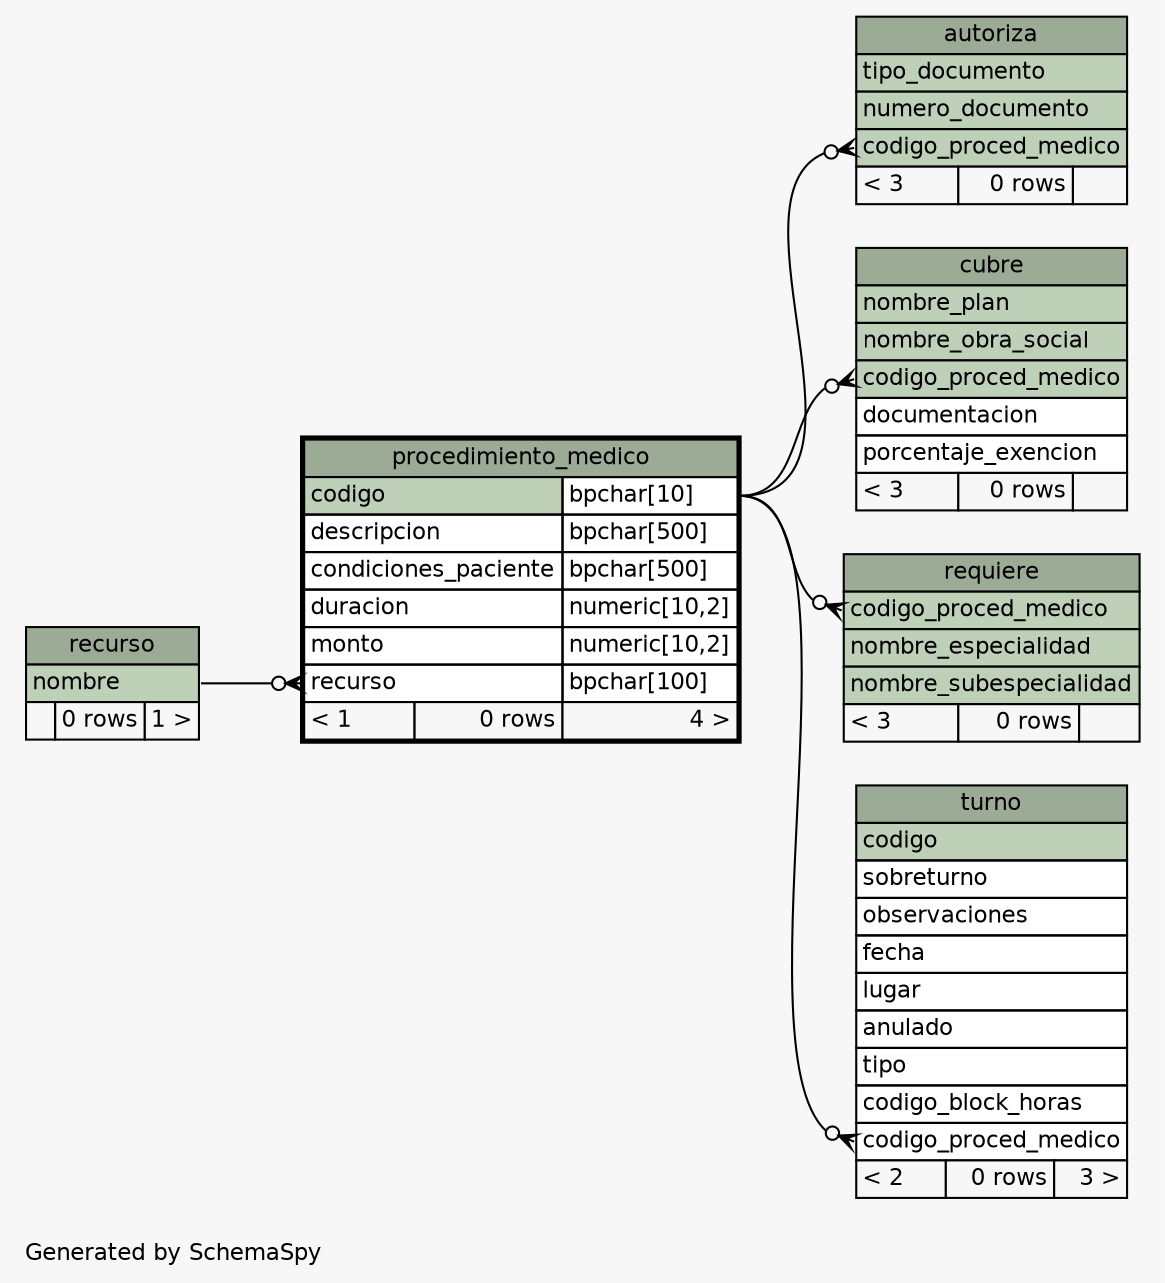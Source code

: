 // dot 2.26.3 on Linux 3.8.0-35-generic
// SchemaSpy rev 590
digraph "oneDegreeRelationshipsDiagram" {
  graph [
    rankdir="RL"
    bgcolor="#f7f7f7"
    label="\nGenerated by SchemaSpy"
    labeljust="l"
    nodesep="0.18"
    ranksep="0.46"
    fontname="Helvetica"
    fontsize="11"
  ];
  node [
    fontname="Helvetica"
    fontsize="11"
    shape="plaintext"
  ];
  edge [
    arrowsize="0.8"
  ];
  "autoriza":"codigo_proced_medico":w -> "procedimiento_medico":"codigo.type":e [arrowhead=none dir=back arrowtail=crowodot];
  "cubre":"codigo_proced_medico":w -> "procedimiento_medico":"codigo.type":e [arrowhead=none dir=back arrowtail=crowodot];
  "procedimiento_medico":"recurso":w -> "recurso":"nombre":e [arrowhead=none dir=back arrowtail=crowodot];
  "requiere":"codigo_proced_medico":w -> "procedimiento_medico":"codigo.type":e [arrowhead=none dir=back arrowtail=crowodot];
  "turno":"codigo_proced_medico":w -> "procedimiento_medico":"codigo.type":e [arrowhead=none dir=back arrowtail=crowodot];
  "autoriza" [
    label=<
    <TABLE BORDER="0" CELLBORDER="1" CELLSPACING="0" BGCOLOR="#ffffff">
      <TR><TD COLSPAN="3" BGCOLOR="#9bab96" ALIGN="CENTER">autoriza</TD></TR>
      <TR><TD PORT="tipo_documento" COLSPAN="3" BGCOLOR="#bed1b8" ALIGN="LEFT">tipo_documento</TD></TR>
      <TR><TD PORT="numero_documento" COLSPAN="3" BGCOLOR="#bed1b8" ALIGN="LEFT">numero_documento</TD></TR>
      <TR><TD PORT="codigo_proced_medico" COLSPAN="3" BGCOLOR="#bed1b8" ALIGN="LEFT">codigo_proced_medico</TD></TR>
      <TR><TD ALIGN="LEFT" BGCOLOR="#f7f7f7">&lt; 3</TD><TD ALIGN="RIGHT" BGCOLOR="#f7f7f7">0 rows</TD><TD ALIGN="RIGHT" BGCOLOR="#f7f7f7">  </TD></TR>
    </TABLE>>
    URL="autoriza.html"
    tooltip="autoriza"
  ];
  "cubre" [
    label=<
    <TABLE BORDER="0" CELLBORDER="1" CELLSPACING="0" BGCOLOR="#ffffff">
      <TR><TD COLSPAN="3" BGCOLOR="#9bab96" ALIGN="CENTER">cubre</TD></TR>
      <TR><TD PORT="nombre_plan" COLSPAN="3" BGCOLOR="#bed1b8" ALIGN="LEFT">nombre_plan</TD></TR>
      <TR><TD PORT="nombre_obra_social" COLSPAN="3" BGCOLOR="#bed1b8" ALIGN="LEFT">nombre_obra_social</TD></TR>
      <TR><TD PORT="codigo_proced_medico" COLSPAN="3" BGCOLOR="#bed1b8" ALIGN="LEFT">codigo_proced_medico</TD></TR>
      <TR><TD PORT="documentacion" COLSPAN="3" ALIGN="LEFT">documentacion</TD></TR>
      <TR><TD PORT="porcentaje_exencion" COLSPAN="3" ALIGN="LEFT">porcentaje_exencion</TD></TR>
      <TR><TD ALIGN="LEFT" BGCOLOR="#f7f7f7">&lt; 3</TD><TD ALIGN="RIGHT" BGCOLOR="#f7f7f7">0 rows</TD><TD ALIGN="RIGHT" BGCOLOR="#f7f7f7">  </TD></TR>
    </TABLE>>
    URL="cubre.html"
    tooltip="cubre"
  ];
  "procedimiento_medico" [
    label=<
    <TABLE BORDER="2" CELLBORDER="1" CELLSPACING="0" BGCOLOR="#ffffff">
      <TR><TD COLSPAN="3" BGCOLOR="#9bab96" ALIGN="CENTER">procedimiento_medico</TD></TR>
      <TR><TD PORT="codigo" COLSPAN="2" BGCOLOR="#bed1b8" ALIGN="LEFT">codigo</TD><TD PORT="codigo.type" ALIGN="LEFT">bpchar[10]</TD></TR>
      <TR><TD PORT="descripcion" COLSPAN="2" ALIGN="LEFT">descripcion</TD><TD PORT="descripcion.type" ALIGN="LEFT">bpchar[500]</TD></TR>
      <TR><TD PORT="condiciones_paciente" COLSPAN="2" ALIGN="LEFT">condiciones_paciente</TD><TD PORT="condiciones_paciente.type" ALIGN="LEFT">bpchar[500]</TD></TR>
      <TR><TD PORT="duracion" COLSPAN="2" ALIGN="LEFT">duracion</TD><TD PORT="duracion.type" ALIGN="LEFT">numeric[10,2]</TD></TR>
      <TR><TD PORT="monto" COLSPAN="2" ALIGN="LEFT">monto</TD><TD PORT="monto.type" ALIGN="LEFT">numeric[10,2]</TD></TR>
      <TR><TD PORT="recurso" COLSPAN="2" ALIGN="LEFT">recurso</TD><TD PORT="recurso.type" ALIGN="LEFT">bpchar[100]</TD></TR>
      <TR><TD ALIGN="LEFT" BGCOLOR="#f7f7f7">&lt; 1</TD><TD ALIGN="RIGHT" BGCOLOR="#f7f7f7">0 rows</TD><TD ALIGN="RIGHT" BGCOLOR="#f7f7f7">4 &gt;</TD></TR>
    </TABLE>>
    URL="procedimiento_medico.html"
    tooltip="procedimiento_medico"
  ];
  "recurso" [
    label=<
    <TABLE BORDER="0" CELLBORDER="1" CELLSPACING="0" BGCOLOR="#ffffff">
      <TR><TD COLSPAN="3" BGCOLOR="#9bab96" ALIGN="CENTER">recurso</TD></TR>
      <TR><TD PORT="nombre" COLSPAN="3" BGCOLOR="#bed1b8" ALIGN="LEFT">nombre</TD></TR>
      <TR><TD ALIGN="LEFT" BGCOLOR="#f7f7f7">  </TD><TD ALIGN="RIGHT" BGCOLOR="#f7f7f7">0 rows</TD><TD ALIGN="RIGHT" BGCOLOR="#f7f7f7">1 &gt;</TD></TR>
    </TABLE>>
    URL="recurso.html"
    tooltip="recurso"
  ];
  "requiere" [
    label=<
    <TABLE BORDER="0" CELLBORDER="1" CELLSPACING="0" BGCOLOR="#ffffff">
      <TR><TD COLSPAN="3" BGCOLOR="#9bab96" ALIGN="CENTER">requiere</TD></TR>
      <TR><TD PORT="codigo_proced_medico" COLSPAN="3" BGCOLOR="#bed1b8" ALIGN="LEFT">codigo_proced_medico</TD></TR>
      <TR><TD PORT="nombre_especialidad" COLSPAN="3" BGCOLOR="#bed1b8" ALIGN="LEFT">nombre_especialidad</TD></TR>
      <TR><TD PORT="nombre_subespecialidad" COLSPAN="3" BGCOLOR="#bed1b8" ALIGN="LEFT">nombre_subespecialidad</TD></TR>
      <TR><TD ALIGN="LEFT" BGCOLOR="#f7f7f7">&lt; 3</TD><TD ALIGN="RIGHT" BGCOLOR="#f7f7f7">0 rows</TD><TD ALIGN="RIGHT" BGCOLOR="#f7f7f7">  </TD></TR>
    </TABLE>>
    URL="requiere.html"
    tooltip="requiere"
  ];
  "turno" [
    label=<
    <TABLE BORDER="0" CELLBORDER="1" CELLSPACING="0" BGCOLOR="#ffffff">
      <TR><TD COLSPAN="3" BGCOLOR="#9bab96" ALIGN="CENTER">turno</TD></TR>
      <TR><TD PORT="codigo" COLSPAN="3" BGCOLOR="#bed1b8" ALIGN="LEFT">codigo</TD></TR>
      <TR><TD PORT="sobreturno" COLSPAN="3" ALIGN="LEFT">sobreturno</TD></TR>
      <TR><TD PORT="observaciones" COLSPAN="3" ALIGN="LEFT">observaciones</TD></TR>
      <TR><TD PORT="fecha" COLSPAN="3" ALIGN="LEFT">fecha</TD></TR>
      <TR><TD PORT="lugar" COLSPAN="3" ALIGN="LEFT">lugar</TD></TR>
      <TR><TD PORT="anulado" COLSPAN="3" ALIGN="LEFT">anulado</TD></TR>
      <TR><TD PORT="tipo" COLSPAN="3" ALIGN="LEFT">tipo</TD></TR>
      <TR><TD PORT="codigo_block_horas" COLSPAN="3" ALIGN="LEFT">codigo_block_horas</TD></TR>
      <TR><TD PORT="codigo_proced_medico" COLSPAN="3" ALIGN="LEFT">codigo_proced_medico</TD></TR>
      <TR><TD ALIGN="LEFT" BGCOLOR="#f7f7f7">&lt; 2</TD><TD ALIGN="RIGHT" BGCOLOR="#f7f7f7">0 rows</TD><TD ALIGN="RIGHT" BGCOLOR="#f7f7f7">3 &gt;</TD></TR>
    </TABLE>>
    URL="turno.html"
    tooltip="turno"
  ];
}
